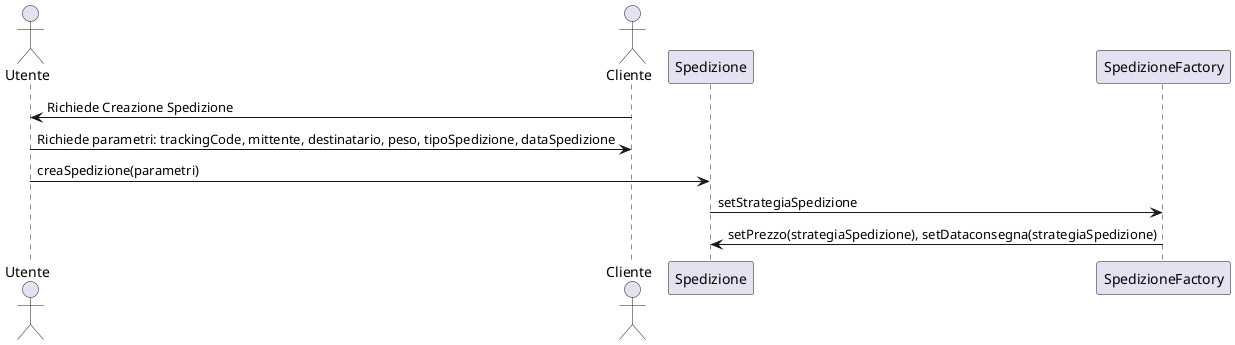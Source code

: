 @startuml
'https://plantuml.com/sequence-diagram

actor Utente
actor Cliente

Cliente -> Utente: Richiede Creazione Spedizione
Utente -> Cliente: Richiede parametri: trackingCode, mittente, destinatario, peso, tipoSpedizione, dataSpedizione
Utente -> Spedizione: creaSpedizione(parametri)
Spedizione -> SpedizioneFactory: setStrategiaSpedizione
SpedizioneFactory -> Spedizione : setPrezzo(strategiaSpedizione), setDataconsegna(strategiaSpedizione)

@enduml